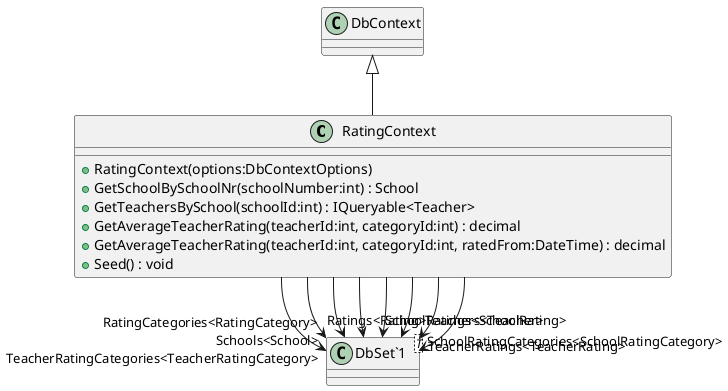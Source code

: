 @startuml
class RatingContext {
    + RatingContext(options:DbContextOptions)
    + GetSchoolBySchoolNr(schoolNumber:int) : School
    + GetTeachersBySchool(schoolId:int) : IQueryable<Teacher>
    + GetAverageTeacherRating(teacherId:int, categoryId:int) : decimal
    + GetAverageTeacherRating(teacherId:int, categoryId:int, ratedFrom:DateTime) : decimal
    + Seed() : void
}
class "DbSet`1"<T> {
}
DbContext <|-- RatingContext
RatingContext --> "Schools<School>" "DbSet`1"
RatingContext --> "Ratings<Rating>" "DbSet`1"
RatingContext --> "RatingCategories<RatingCategory>" "DbSet`1"
RatingContext --> "SchoolRatings<SchoolRating>" "DbSet`1"
RatingContext --> "SchoolRatingCategories<SchoolRatingCategory>" "DbSet`1"
RatingContext --> "Teachers<Teacher>" "DbSet`1"
RatingContext --> "TeacherRatings<TeacherRating>" "DbSet`1"
RatingContext --> "TeacherRatingCategories<TeacherRatingCategory>" "DbSet`1"
@enduml
